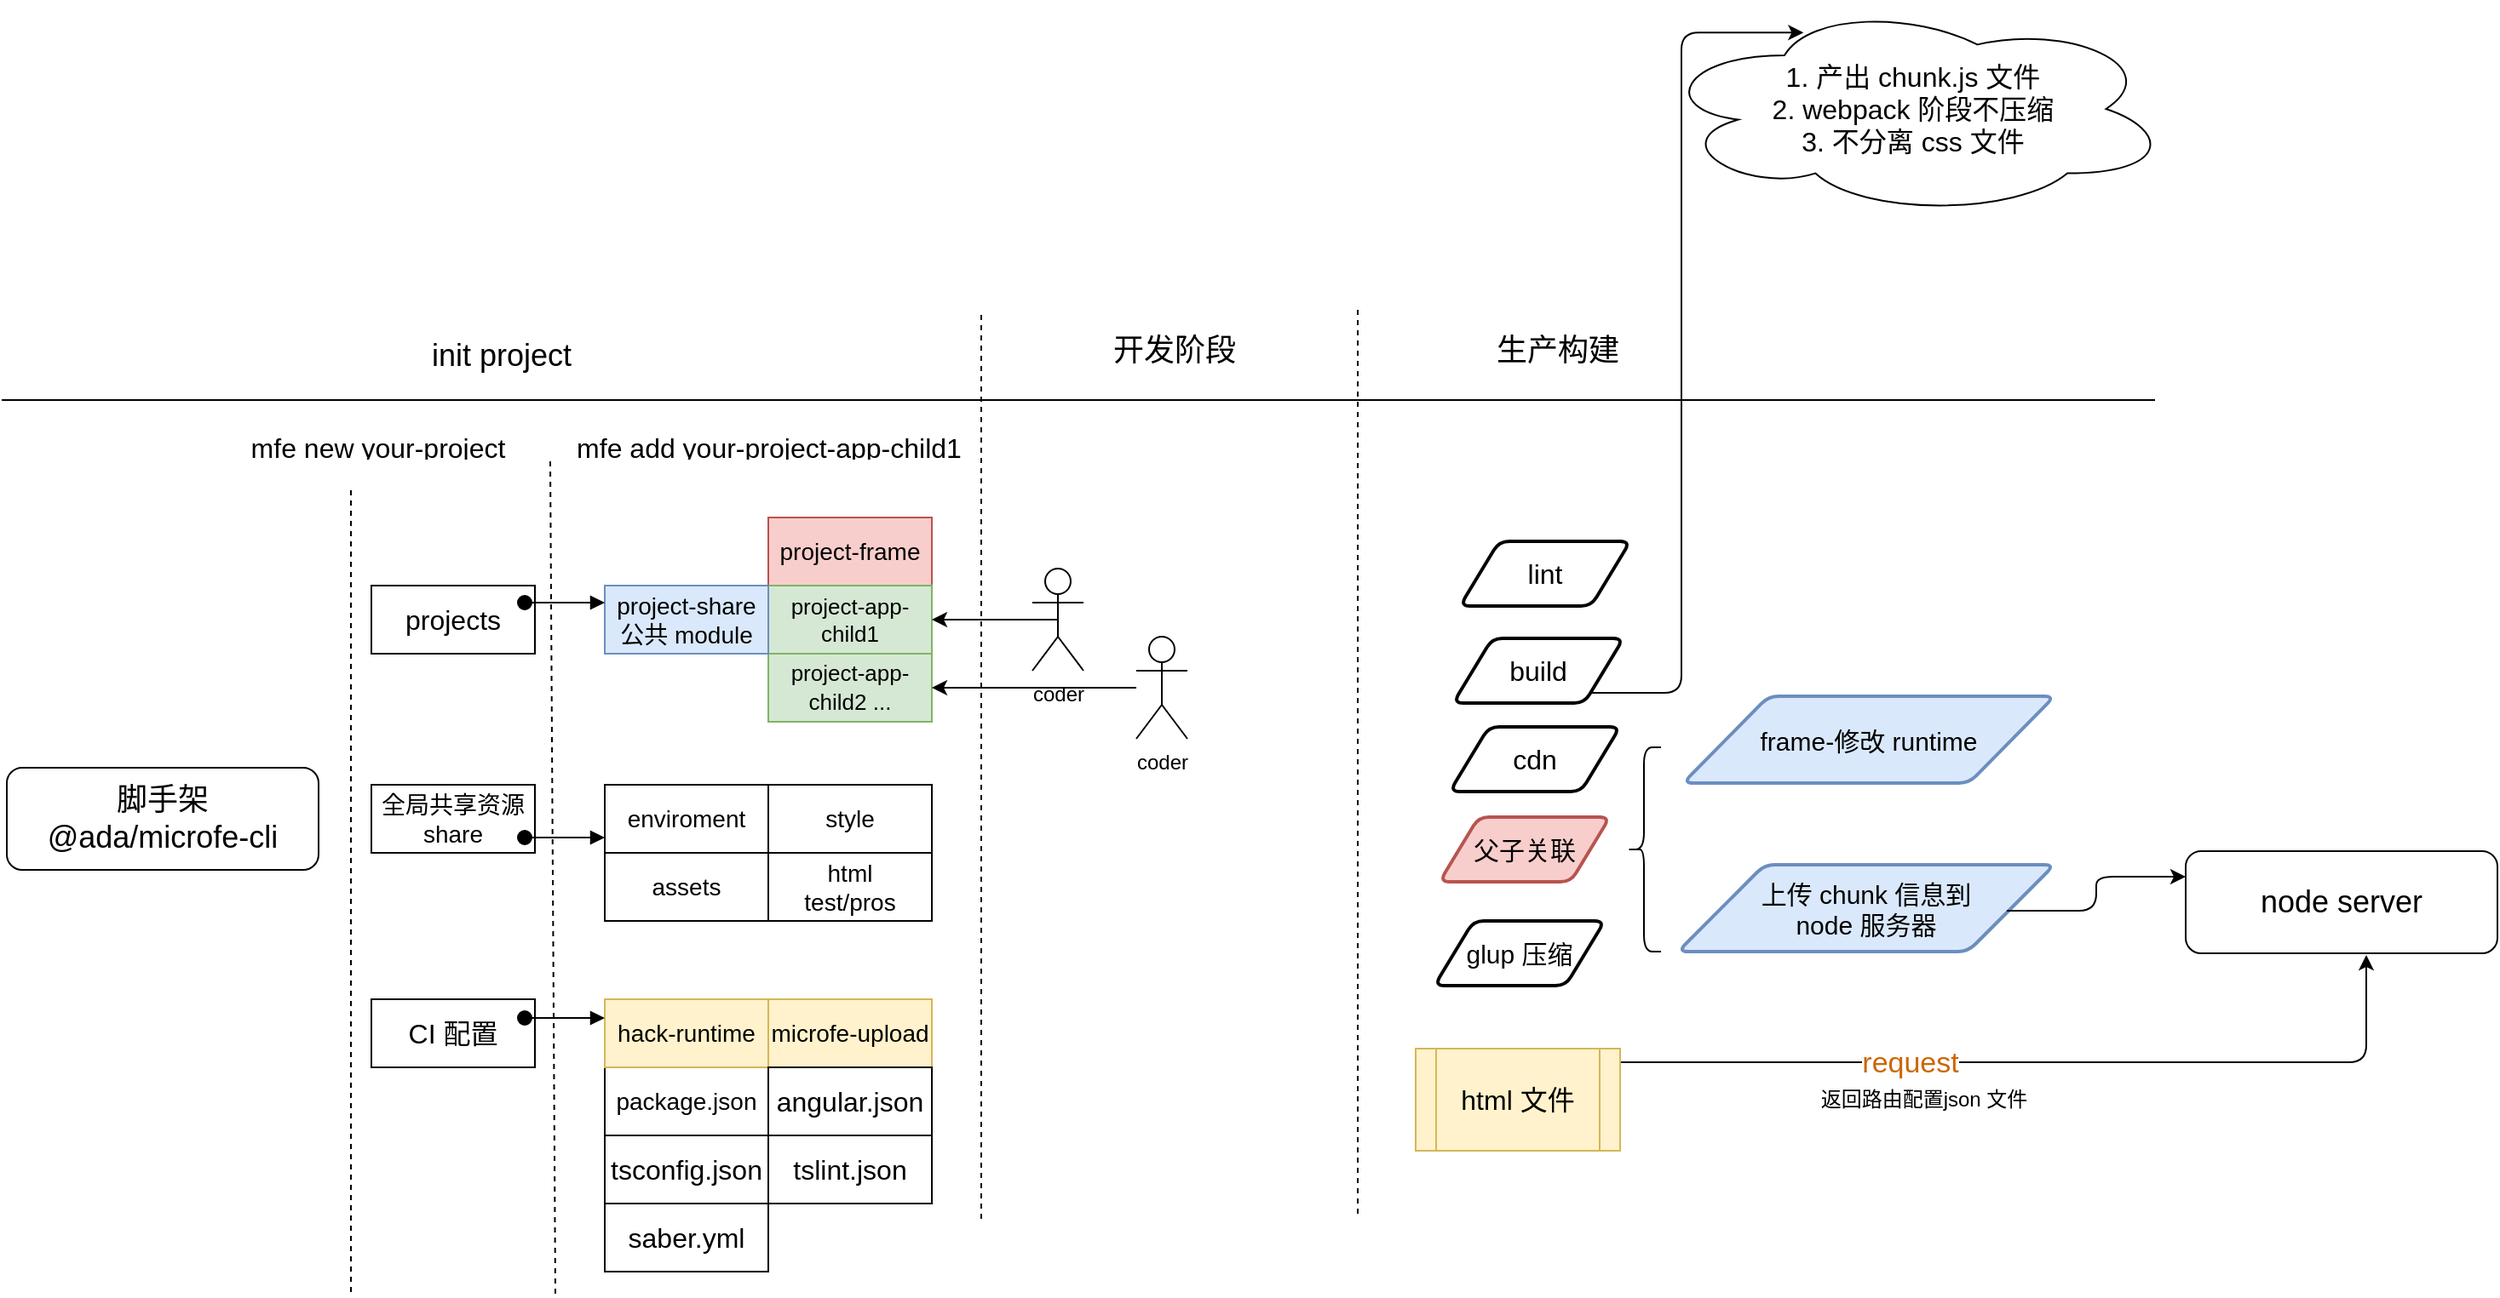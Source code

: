 <mxfile version="13.10.0" type="github">
  <diagram id="kgpKYQtTHZ0yAKxKKP6v" name="Page-1">
    <mxGraphModel dx="1266" dy="1134" grid="0" gridSize="10" guides="1" tooltips="1" connect="1" arrows="1" fold="1" page="1" pageScale="1" pageWidth="1654" pageHeight="2336" background="#ffffff" math="0" shadow="0">
      <root>
        <mxCell id="0" />
        <mxCell id="1" parent="0" />
        <mxCell id="BLUn2VgbFZo_RPLo1cwa-1" value="&lt;font style=&quot;font-size: 18px&quot;&gt;脚手架&lt;br&gt;@ada/microfe-cli&lt;br&gt;&lt;/font&gt;" style="rounded=1;whiteSpace=wrap;html=1;" vertex="1" parent="1">
          <mxGeometry x="153" y="768" width="183" height="60" as="geometry" />
        </mxCell>
        <mxCell id="BLUn2VgbFZo_RPLo1cwa-2" value="" style="endArrow=none;dashed=1;html=1;entryX=0;entryY=1;entryDx=0;entryDy=0;" edge="1" parent="1" target="BLUn2VgbFZo_RPLo1cwa-79">
          <mxGeometry width="50" height="50" relative="1" as="geometry">
            <mxPoint x="475" y="1077" as="sourcePoint" />
            <mxPoint x="475" y="659" as="targetPoint" />
          </mxGeometry>
        </mxCell>
        <mxCell id="BLUn2VgbFZo_RPLo1cwa-5" value="&lt;font style=&quot;font-size: 16px&quot;&gt;projects&lt;/font&gt;" style="rounded=0;whiteSpace=wrap;html=1;" vertex="1" parent="1">
          <mxGeometry x="367" y="661" width="96" height="40" as="geometry" />
        </mxCell>
        <mxCell id="BLUn2VgbFZo_RPLo1cwa-6" value="&lt;font style=&quot;font-size: 14px&quot;&gt;package.json&lt;/font&gt;" style="rounded=0;whiteSpace=wrap;html=1;" vertex="1" parent="1">
          <mxGeometry x="504" y="944" width="96" height="40" as="geometry" />
        </mxCell>
        <mxCell id="BLUn2VgbFZo_RPLo1cwa-7" value="&lt;span style=&quot;font-size: 16px&quot;&gt;saber.yml&lt;/span&gt;" style="rounded=0;whiteSpace=wrap;html=1;" vertex="1" parent="1">
          <mxGeometry x="504" y="1024" width="96" height="40" as="geometry" />
        </mxCell>
        <mxCell id="BLUn2VgbFZo_RPLo1cwa-8" value="&lt;span style=&quot;font-size: 16px&quot;&gt;CI 配置&lt;/span&gt;" style="rounded=0;whiteSpace=wrap;html=1;" vertex="1" parent="1">
          <mxGeometry x="367" y="904" width="96" height="40" as="geometry" />
        </mxCell>
        <mxCell id="BLUn2VgbFZo_RPLo1cwa-9" value="&lt;span style=&quot;font-size: 16px&quot;&gt;tsconfig.json&lt;/span&gt;" style="rounded=0;whiteSpace=wrap;html=1;" vertex="1" parent="1">
          <mxGeometry x="504" y="984" width="96" height="40" as="geometry" />
        </mxCell>
        <mxCell id="BLUn2VgbFZo_RPLo1cwa-10" value="&lt;font style=&quot;font-size: 14px&quot;&gt;microfe-upload&lt;/font&gt;" style="rounded=0;whiteSpace=wrap;html=1;fillColor=#fff2cc;strokeColor=#d6b656;" vertex="1" parent="1">
          <mxGeometry x="600" y="904" width="96" height="40" as="geometry" />
        </mxCell>
        <mxCell id="BLUn2VgbFZo_RPLo1cwa-11" value="&lt;span style=&quot;font-size: 14px&quot;&gt;hack-runtime&lt;/span&gt;" style="rounded=0;whiteSpace=wrap;html=1;fillColor=#fff2cc;strokeColor=#d6b656;" vertex="1" parent="1">
          <mxGeometry x="504" y="904" width="96" height="40" as="geometry" />
        </mxCell>
        <mxCell id="BLUn2VgbFZo_RPLo1cwa-12" value="&lt;span style=&quot;font-size: 16px&quot;&gt;tslint.json&lt;/span&gt;" style="rounded=0;whiteSpace=wrap;html=1;" vertex="1" parent="1">
          <mxGeometry x="600" y="984" width="96" height="40" as="geometry" />
        </mxCell>
        <mxCell id="BLUn2VgbFZo_RPLo1cwa-13" value="&lt;font style=&quot;font-size: 16px&quot;&gt;angular.json&lt;/font&gt;" style="rounded=0;whiteSpace=wrap;html=1;" vertex="1" parent="1">
          <mxGeometry x="600" y="944" width="96" height="40" as="geometry" />
        </mxCell>
        <mxCell id="BLUn2VgbFZo_RPLo1cwa-14" value="&lt;font style=&quot;font-size: 14px&quot;&gt;全局共享资源&lt;br&gt;share&lt;br&gt;&lt;/font&gt;" style="rounded=0;whiteSpace=wrap;html=1;" vertex="1" parent="1">
          <mxGeometry x="367" y="778" width="96" height="40" as="geometry" />
        </mxCell>
        <mxCell id="BLUn2VgbFZo_RPLo1cwa-15" value="&lt;span style=&quot;font-size: 14px&quot;&gt;enviroment&lt;/span&gt;" style="rounded=0;whiteSpace=wrap;html=1;" vertex="1" parent="1">
          <mxGeometry x="504" y="778" width="96" height="40" as="geometry" />
        </mxCell>
        <mxCell id="BLUn2VgbFZo_RPLo1cwa-16" value="&lt;span style=&quot;font-size: 14px&quot;&gt;html&lt;br&gt;test/pros&lt;br&gt;&lt;/span&gt;" style="rounded=0;whiteSpace=wrap;html=1;" vertex="1" parent="1">
          <mxGeometry x="600" y="818" width="96" height="40" as="geometry" />
        </mxCell>
        <mxCell id="BLUn2VgbFZo_RPLo1cwa-18" value="&lt;span style=&quot;font-size: 14px&quot;&gt;style&lt;br&gt;&lt;/span&gt;" style="rounded=0;whiteSpace=wrap;html=1;" vertex="1" parent="1">
          <mxGeometry x="600" y="778" width="96" height="40" as="geometry" />
        </mxCell>
        <mxCell id="BLUn2VgbFZo_RPLo1cwa-19" value="&lt;span style=&quot;font-size: 14px&quot;&gt;assets&lt;br&gt;&lt;/span&gt;" style="rounded=0;whiteSpace=wrap;html=1;" vertex="1" parent="1">
          <mxGeometry x="504" y="818" width="96" height="40" as="geometry" />
        </mxCell>
        <mxCell id="BLUn2VgbFZo_RPLo1cwa-20" value="&lt;span style=&quot;font-size: 14px&quot;&gt;project-frame&lt;/span&gt;" style="rounded=0;whiteSpace=wrap;html=1;fillColor=#f8cecc;strokeColor=#b85450;" vertex="1" parent="1">
          <mxGeometry x="600" y="621" width="96" height="40" as="geometry" />
        </mxCell>
        <mxCell id="BLUn2VgbFZo_RPLo1cwa-21" value="&lt;font style=&quot;font-size: 13px&quot;&gt;project-app-child1&lt;/font&gt;" style="rounded=0;whiteSpace=wrap;html=1;fillColor=#d5e8d4;strokeColor=#82b366;" vertex="1" parent="1">
          <mxGeometry x="600" y="661" width="96" height="40" as="geometry" />
        </mxCell>
        <mxCell id="BLUn2VgbFZo_RPLo1cwa-22" value="&lt;span style=&quot;font-size: 13px&quot;&gt;project-app-child2 ...&lt;/span&gt;&lt;span style=&quot;font-size: 14px&quot;&gt;&lt;br&gt;&lt;/span&gt;" style="rounded=0;whiteSpace=wrap;html=1;fillColor=#d5e8d4;strokeColor=#82b366;" vertex="1" parent="1">
          <mxGeometry x="600" y="701" width="96" height="40" as="geometry" />
        </mxCell>
        <mxCell id="BLUn2VgbFZo_RPLo1cwa-23" value="&lt;span style=&quot;font-size: 14px&quot;&gt;project-share&lt;br&gt;公共 module&lt;br&gt;&lt;/span&gt;" style="rounded=0;whiteSpace=wrap;html=1;fillColor=#dae8fc;strokeColor=#6c8ebf;" vertex="1" parent="1">
          <mxGeometry x="504" y="661" width="96" height="40" as="geometry" />
        </mxCell>
        <mxCell id="BLUn2VgbFZo_RPLo1cwa-24" value="" style="endArrow=none;dashed=1;html=1;" edge="1" parent="1">
          <mxGeometry width="50" height="50" relative="1" as="geometry">
            <mxPoint x="355" y="1076" as="sourcePoint" />
            <mxPoint x="355" y="602" as="targetPoint" />
          </mxGeometry>
        </mxCell>
        <mxCell id="BLUn2VgbFZo_RPLo1cwa-26" value="" style="verticalAlign=bottom;startArrow=oval;endArrow=block;startSize=8;shadow=0;strokeWidth=1;" edge="1" parent="1">
          <mxGeometry relative="1" as="geometry">
            <mxPoint x="457" y="671" as="sourcePoint" />
            <mxPoint x="504" y="671" as="targetPoint" />
          </mxGeometry>
        </mxCell>
        <mxCell id="BLUn2VgbFZo_RPLo1cwa-27" value="" style="verticalAlign=bottom;startArrow=oval;endArrow=block;startSize=8;shadow=0;strokeWidth=1;" edge="1" parent="1">
          <mxGeometry relative="1" as="geometry">
            <mxPoint x="457" y="809" as="sourcePoint" />
            <mxPoint x="504" y="809" as="targetPoint" />
          </mxGeometry>
        </mxCell>
        <mxCell id="BLUn2VgbFZo_RPLo1cwa-28" value="" style="verticalAlign=bottom;startArrow=oval;endArrow=block;startSize=8;shadow=0;strokeWidth=1;" edge="1" parent="1">
          <mxGeometry relative="1" as="geometry">
            <mxPoint x="457" y="915" as="sourcePoint" />
            <mxPoint x="504" y="915" as="targetPoint" />
          </mxGeometry>
        </mxCell>
        <mxCell id="BLUn2VgbFZo_RPLo1cwa-30" style="edgeStyle=orthogonalEdgeStyle;rounded=0;orthogonalLoop=1;jettySize=auto;html=1;exitX=0.5;exitY=0.5;exitDx=0;exitDy=0;exitPerimeter=0;entryX=1;entryY=0.5;entryDx=0;entryDy=0;" edge="1" parent="1" source="BLUn2VgbFZo_RPLo1cwa-29" target="BLUn2VgbFZo_RPLo1cwa-21">
          <mxGeometry relative="1" as="geometry" />
        </mxCell>
        <mxCell id="BLUn2VgbFZo_RPLo1cwa-29" value="coder" style="shape=umlActor;verticalLabelPosition=bottom;verticalAlign=top;html=1;outlineConnect=0;" vertex="1" parent="1">
          <mxGeometry x="755" y="651" width="30" height="60" as="geometry" />
        </mxCell>
        <mxCell id="BLUn2VgbFZo_RPLo1cwa-34" style="edgeStyle=orthogonalEdgeStyle;rounded=0;orthogonalLoop=1;jettySize=auto;html=1;entryX=1;entryY=0.5;entryDx=0;entryDy=0;" edge="1" parent="1" source="BLUn2VgbFZo_RPLo1cwa-32" target="BLUn2VgbFZo_RPLo1cwa-22">
          <mxGeometry relative="1" as="geometry" />
        </mxCell>
        <mxCell id="BLUn2VgbFZo_RPLo1cwa-32" value="coder" style="shape=umlActor;verticalLabelPosition=bottom;verticalAlign=top;html=1;outlineConnect=0;" vertex="1" parent="1">
          <mxGeometry x="816" y="691" width="30" height="60" as="geometry" />
        </mxCell>
        <mxCell id="BLUn2VgbFZo_RPLo1cwa-46" value="" style="endArrow=none;dashed=1;html=1;" edge="1" parent="1">
          <mxGeometry width="50" height="50" relative="1" as="geometry">
            <mxPoint x="725" y="1033" as="sourcePoint" />
            <mxPoint x="725" y="501" as="targetPoint" />
          </mxGeometry>
        </mxCell>
        <mxCell id="BLUn2VgbFZo_RPLo1cwa-48" value="" style="endArrow=none;html=1;" edge="1" parent="1">
          <mxGeometry width="50" height="50" relative="1" as="geometry">
            <mxPoint x="150" y="552" as="sourcePoint" />
            <mxPoint x="1414" y="552" as="targetPoint" />
          </mxGeometry>
        </mxCell>
        <mxCell id="BLUn2VgbFZo_RPLo1cwa-49" value="" style="endArrow=none;dashed=1;html=1;" edge="1" parent="1">
          <mxGeometry width="50" height="50" relative="1" as="geometry">
            <mxPoint x="946" y="1030" as="sourcePoint" />
            <mxPoint x="946" y="498" as="targetPoint" />
          </mxGeometry>
        </mxCell>
        <mxCell id="BLUn2VgbFZo_RPLo1cwa-50" value="&lt;font style=&quot;font-size: 18px&quot;&gt;init project&lt;/font&gt;" style="text;html=1;align=center;verticalAlign=middle;resizable=0;points=[];autosize=1;" vertex="1" parent="1">
          <mxGeometry x="397" y="516" width="92" height="20" as="geometry" />
        </mxCell>
        <mxCell id="BLUn2VgbFZo_RPLo1cwa-51" value="&lt;font style=&quot;font-size: 18px&quot;&gt;开发阶段&lt;/font&gt;" style="text;html=1;align=center;verticalAlign=middle;resizable=0;points=[];autosize=1;" vertex="1" parent="1">
          <mxGeometry x="797" y="513" width="82" height="20" as="geometry" />
        </mxCell>
        <mxCell id="BLUn2VgbFZo_RPLo1cwa-52" value="&lt;span style=&quot;font-size: 18px&quot;&gt;生产构建&lt;/span&gt;" style="text;html=1;align=center;verticalAlign=middle;resizable=0;points=[];autosize=1;" vertex="1" parent="1">
          <mxGeometry x="1022" y="513" width="82" height="20" as="geometry" />
        </mxCell>
        <mxCell id="BLUn2VgbFZo_RPLo1cwa-61" value="&lt;font style=&quot;font-size: 16px&quot;&gt;build&lt;/font&gt;" style="shape=parallelogram;html=1;strokeWidth=2;perimeter=parallelogramPerimeter;whiteSpace=wrap;rounded=1;arcSize=12;size=0.23;" vertex="1" parent="1">
          <mxGeometry x="1002" y="692" width="100" height="38" as="geometry" />
        </mxCell>
        <mxCell id="BLUn2VgbFZo_RPLo1cwa-62" value="&lt;font style=&quot;font-size: 16px&quot;&gt;cdn&lt;/font&gt;" style="shape=parallelogram;html=1;strokeWidth=2;perimeter=parallelogramPerimeter;whiteSpace=wrap;rounded=1;arcSize=12;size=0.23;" vertex="1" parent="1">
          <mxGeometry x="1000" y="744" width="100" height="38" as="geometry" />
        </mxCell>
        <mxCell id="BLUn2VgbFZo_RPLo1cwa-63" value="&lt;font style=&quot;font-size: 16px&quot;&gt;lint&lt;/font&gt;" style="shape=parallelogram;html=1;strokeWidth=2;perimeter=parallelogramPerimeter;whiteSpace=wrap;rounded=1;arcSize=12;size=0.23;" vertex="1" parent="1">
          <mxGeometry x="1006" y="635" width="100" height="38" as="geometry" />
        </mxCell>
        <mxCell id="BLUn2VgbFZo_RPLo1cwa-64" value="&lt;font style=&quot;font-size: 15px&quot;&gt;glup 压缩&lt;/font&gt;" style="shape=parallelogram;html=1;strokeWidth=2;perimeter=parallelogramPerimeter;whiteSpace=wrap;rounded=1;arcSize=12;size=0.23;" vertex="1" parent="1">
          <mxGeometry x="991" y="858" width="100" height="38" as="geometry" />
        </mxCell>
        <mxCell id="BLUn2VgbFZo_RPLo1cwa-65" value="&lt;div&gt;&lt;span style=&quot;font-size: 16px&quot;&gt;1. 产出 chunk.js 文件&lt;/span&gt;&lt;/div&gt;&lt;font style=&quot;font-size: 16px&quot;&gt;&lt;div&gt;&lt;span&gt;2. webpack 阶段不压缩&lt;/span&gt;&lt;/div&gt;&lt;div&gt;&lt;span&gt;3. 不分离 css 文件&lt;/span&gt;&lt;/div&gt;&lt;/font&gt;" style="ellipse;shape=cloud;whiteSpace=wrap;html=1;align=center;" vertex="1" parent="1">
          <mxGeometry x="1121" y="318" width="302" height="126" as="geometry" />
        </mxCell>
        <mxCell id="BLUn2VgbFZo_RPLo1cwa-66" value="" style="edgeStyle=elbowEdgeStyle;elbow=horizontal;endArrow=classic;html=1;entryX=0.287;entryY=0.144;entryDx=0;entryDy=0;entryPerimeter=0;" edge="1" parent="1" source="BLUn2VgbFZo_RPLo1cwa-61" target="BLUn2VgbFZo_RPLo1cwa-65">
          <mxGeometry width="50" height="50" relative="1" as="geometry">
            <mxPoint x="1058" y="799" as="sourcePoint" />
            <mxPoint x="1108" y="749" as="targetPoint" />
            <Array as="points">
              <mxPoint x="1136" y="724" />
            </Array>
          </mxGeometry>
        </mxCell>
        <mxCell id="BLUn2VgbFZo_RPLo1cwa-68" value="&lt;span style=&quot;font-size: 15px&quot;&gt;frame-修改 runtime&lt;/span&gt;" style="shape=parallelogram;html=1;strokeWidth=2;perimeter=parallelogramPerimeter;whiteSpace=wrap;rounded=1;arcSize=12;size=0.23;fillColor=#dae8fc;strokeColor=#6c8ebf;" vertex="1" parent="1">
          <mxGeometry x="1137" y="726" width="218" height="51" as="geometry" />
        </mxCell>
        <mxCell id="BLUn2VgbFZo_RPLo1cwa-69" value="&lt;span style=&quot;font-size: 15px&quot;&gt;上传 chunk 信息到 &lt;br&gt;node 服务器&lt;/span&gt;" style="shape=parallelogram;html=1;strokeWidth=2;perimeter=parallelogramPerimeter;whiteSpace=wrap;rounded=1;arcSize=12;size=0.23;fillColor=#dae8fc;strokeColor=#6c8ebf;" vertex="1" parent="1">
          <mxGeometry x="1134" y="825" width="221" height="51" as="geometry" />
        </mxCell>
        <mxCell id="BLUn2VgbFZo_RPLo1cwa-70" value="&lt;span style=&quot;font-size: 15px&quot;&gt;父子关联&lt;/span&gt;" style="shape=parallelogram;html=1;strokeWidth=2;perimeter=parallelogramPerimeter;whiteSpace=wrap;rounded=1;arcSize=12;size=0.23;fillColor=#f8cecc;strokeColor=#b85450;" vertex="1" parent="1">
          <mxGeometry x="994" y="797" width="100" height="38" as="geometry" />
        </mxCell>
        <mxCell id="BLUn2VgbFZo_RPLo1cwa-71" value="" style="shape=curlyBracket;whiteSpace=wrap;html=1;rounded=1;size=0.5;" vertex="1" parent="1">
          <mxGeometry x="1104" y="756" width="20" height="120" as="geometry" />
        </mxCell>
        <mxCell id="BLUn2VgbFZo_RPLo1cwa-72" value="&lt;font style=&quot;font-size: 18px&quot;&gt;node server&lt;br&gt;&lt;/font&gt;" style="rounded=1;whiteSpace=wrap;html=1;" vertex="1" parent="1">
          <mxGeometry x="1432" y="817" width="183" height="60" as="geometry" />
        </mxCell>
        <mxCell id="BLUn2VgbFZo_RPLo1cwa-73" value="" style="edgeStyle=elbowEdgeStyle;elbow=horizontal;endArrow=classic;html=1;entryX=0;entryY=0.25;entryDx=0;entryDy=0;" edge="1" parent="1" target="BLUn2VgbFZo_RPLo1cwa-72">
          <mxGeometry width="50" height="50" relative="1" as="geometry">
            <mxPoint x="1327" y="852" as="sourcePoint" />
            <mxPoint x="1377" y="802" as="targetPoint" />
          </mxGeometry>
        </mxCell>
        <mxCell id="BLUn2VgbFZo_RPLo1cwa-74" value="" style="edgeStyle=elbowEdgeStyle;elbow=horizontal;endArrow=classic;html=1;" edge="1" parent="1">
          <mxGeometry width="50" height="50" relative="1" as="geometry">
            <mxPoint x="1098" y="941" as="sourcePoint" />
            <mxPoint x="1538" y="878" as="targetPoint" />
            <Array as="points">
              <mxPoint x="1538" y="924" />
            </Array>
          </mxGeometry>
        </mxCell>
        <mxCell id="BLUn2VgbFZo_RPLo1cwa-76" value="&lt;font style=&quot;font-size: 17px&quot; color=&quot;#cc6600&quot;&gt;request&lt;/font&gt;" style="edgeLabel;html=1;align=center;verticalAlign=middle;resizable=0;points=[];" vertex="1" connectable="0" parent="BLUn2VgbFZo_RPLo1cwa-74">
          <mxGeometry x="-0.318" y="-1" relative="1" as="geometry">
            <mxPoint as="offset" />
          </mxGeometry>
        </mxCell>
        <mxCell id="BLUn2VgbFZo_RPLo1cwa-75" value="&lt;font style=&quot;font-size: 16px&quot;&gt;html 文件&lt;/font&gt;" style="shape=process;whiteSpace=wrap;html=1;backgroundOutline=1;fillColor=#fff2cc;strokeColor=#d6b656;" vertex="1" parent="1">
          <mxGeometry x="980" y="933" width="120" height="60" as="geometry" />
        </mxCell>
        <mxCell id="BLUn2VgbFZo_RPLo1cwa-77" value="返回路由配置json 文件" style="text;html=1;align=center;verticalAlign=middle;resizable=0;points=[];autosize=1;" vertex="1" parent="1">
          <mxGeometry x="1212" y="954" width="131" height="18" as="geometry" />
        </mxCell>
        <UserObject label="&lt;font style=&quot;font-size: 16px&quot;&gt;mfe new your-project&lt;/font&gt;" placeholders="1" name="Variable" id="BLUn2VgbFZo_RPLo1cwa-78">
          <mxCell style="text;html=1;strokeColor=none;fillColor=none;align=center;verticalAlign=middle;whiteSpace=wrap;overflow=hidden;" vertex="1" parent="1">
            <mxGeometry x="277.5" y="568" width="185.5" height="20" as="geometry" />
          </mxCell>
        </UserObject>
        <UserObject label="&lt;font style=&quot;font-size: 16px&quot;&gt;mfe add your-project-app-child1&lt;/font&gt;" placeholders="1" name="Variable" id="BLUn2VgbFZo_RPLo1cwa-79">
          <mxCell style="text;html=1;strokeColor=none;fillColor=none;align=center;verticalAlign=middle;whiteSpace=wrap;overflow=hidden;" vertex="1" parent="1">
            <mxGeometry x="472" y="568" width="256.5" height="20" as="geometry" />
          </mxCell>
        </UserObject>
      </root>
    </mxGraphModel>
  </diagram>
</mxfile>
